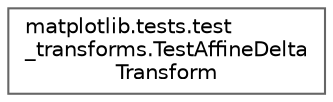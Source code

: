 digraph "Graphical Class Hierarchy"
{
 // LATEX_PDF_SIZE
  bgcolor="transparent";
  edge [fontname=Helvetica,fontsize=10,labelfontname=Helvetica,labelfontsize=10];
  node [fontname=Helvetica,fontsize=10,shape=box,height=0.2,width=0.4];
  rankdir="LR";
  Node0 [id="Node000000",label="matplotlib.tests.test\l_transforms.TestAffineDelta\lTransform",height=0.2,width=0.4,color="grey40", fillcolor="white", style="filled",URL="$d4/d81/classmatplotlib_1_1tests_1_1test__transforms_1_1TestAffineDeltaTransform.html",tooltip=" "];
}
